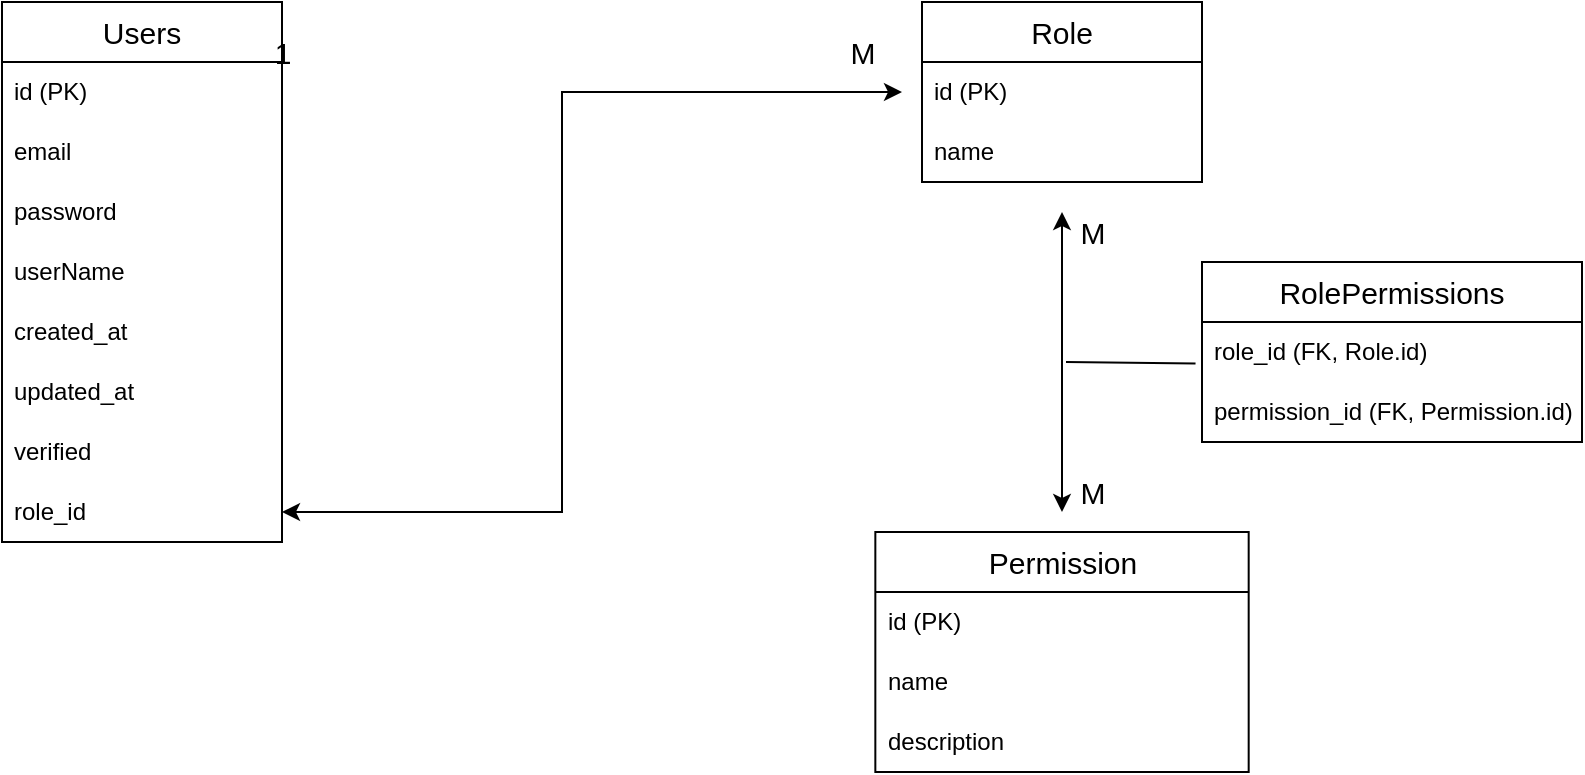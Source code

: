 <mxfile version="20.8.16" type="device"><diagram name="Página-1" id="5JbE0YPwjtw_ZdSgKkAG"><mxGraphModel dx="1036" dy="-1000" grid="1" gridSize="10" guides="1" tooltips="1" connect="1" arrows="1" fold="1" page="1" pageScale="1" pageWidth="1169" pageHeight="827" math="0" shadow="0"><root><mxCell id="0"/><mxCell id="1" parent="0"/><mxCell id="_2K2jgz-c4vT5hZxuE_W-1" value="Users" style="swimlane;fontStyle=0;childLayout=stackLayout;horizontal=1;startSize=30;horizontalStack=0;resizeParent=1;resizeParentMax=0;resizeLast=0;collapsible=1;marginBottom=0;whiteSpace=wrap;html=1;fontSize=15;" parent="1" vertex="1"><mxGeometry x="280" y="1860" width="140" height="270" as="geometry"/></mxCell><mxCell id="_2K2jgz-c4vT5hZxuE_W-2" value="id (PK)" style="text;strokeColor=none;fillColor=none;align=left;verticalAlign=middle;spacingLeft=4;spacingRight=4;overflow=hidden;points=[[0,0.5],[1,0.5]];portConstraint=eastwest;rotatable=0;whiteSpace=wrap;html=1;" parent="_2K2jgz-c4vT5hZxuE_W-1" vertex="1"><mxGeometry y="30" width="140" height="30" as="geometry"/></mxCell><mxCell id="_2K2jgz-c4vT5hZxuE_W-3" value="email" style="text;strokeColor=none;fillColor=none;align=left;verticalAlign=middle;spacingLeft=4;spacingRight=4;overflow=hidden;points=[[0,0.5],[1,0.5]];portConstraint=eastwest;rotatable=0;whiteSpace=wrap;html=1;" parent="_2K2jgz-c4vT5hZxuE_W-1" vertex="1"><mxGeometry y="60" width="140" height="30" as="geometry"/></mxCell><mxCell id="_2K2jgz-c4vT5hZxuE_W-4" value="password" style="text;strokeColor=none;fillColor=none;align=left;verticalAlign=middle;spacingLeft=4;spacingRight=4;overflow=hidden;points=[[0,0.5],[1,0.5]];portConstraint=eastwest;rotatable=0;whiteSpace=wrap;html=1;" parent="_2K2jgz-c4vT5hZxuE_W-1" vertex="1"><mxGeometry y="90" width="140" height="30" as="geometry"/></mxCell><mxCell id="_2K2jgz-c4vT5hZxuE_W-6" value="userName" style="text;strokeColor=none;fillColor=none;align=left;verticalAlign=middle;spacingLeft=4;spacingRight=4;overflow=hidden;points=[[0,0.5],[1,0.5]];portConstraint=eastwest;rotatable=0;whiteSpace=wrap;html=1;" parent="_2K2jgz-c4vT5hZxuE_W-1" vertex="1"><mxGeometry y="120" width="140" height="30" as="geometry"/></mxCell><mxCell id="_2K2jgz-c4vT5hZxuE_W-8" value="created_at" style="text;strokeColor=none;fillColor=none;align=left;verticalAlign=middle;spacingLeft=4;spacingRight=4;overflow=hidden;points=[[0,0.5],[1,0.5]];portConstraint=eastwest;rotatable=0;whiteSpace=wrap;html=1;" parent="_2K2jgz-c4vT5hZxuE_W-1" vertex="1"><mxGeometry y="150" width="140" height="30" as="geometry"/></mxCell><mxCell id="_2K2jgz-c4vT5hZxuE_W-9" value="updated_at" style="text;strokeColor=none;fillColor=none;align=left;verticalAlign=middle;spacingLeft=4;spacingRight=4;overflow=hidden;points=[[0,0.5],[1,0.5]];portConstraint=eastwest;rotatable=0;whiteSpace=wrap;html=1;" parent="_2K2jgz-c4vT5hZxuE_W-1" vertex="1"><mxGeometry y="180" width="140" height="30" as="geometry"/></mxCell><mxCell id="_2K2jgz-c4vT5hZxuE_W-37" value="verified" style="text;strokeColor=none;fillColor=none;align=left;verticalAlign=middle;spacingLeft=4;spacingRight=4;overflow=hidden;points=[[0,0.5],[1,0.5]];portConstraint=eastwest;rotatable=0;whiteSpace=wrap;html=1;" parent="_2K2jgz-c4vT5hZxuE_W-1" vertex="1"><mxGeometry y="210" width="140" height="30" as="geometry"/></mxCell><mxCell id="gDhZrjcvBihLGy1lq-t_-1" value="role_id" style="text;strokeColor=none;fillColor=none;align=left;verticalAlign=middle;spacingLeft=4;spacingRight=4;overflow=hidden;points=[[0,0.5],[1,0.5]];portConstraint=eastwest;rotatable=0;whiteSpace=wrap;html=1;" parent="_2K2jgz-c4vT5hZxuE_W-1" vertex="1"><mxGeometry y="240" width="140" height="30" as="geometry"/></mxCell><mxCell id="_2K2jgz-c4vT5hZxuE_W-10" value="Role" style="swimlane;fontStyle=0;childLayout=stackLayout;horizontal=1;startSize=30;horizontalStack=0;resizeParent=1;resizeParentMax=0;resizeLast=0;collapsible=1;marginBottom=0;whiteSpace=wrap;html=1;fontSize=15;" parent="1" vertex="1"><mxGeometry x="740" y="1860" width="140" height="90" as="geometry"/></mxCell><mxCell id="_2K2jgz-c4vT5hZxuE_W-11" value="id (PK)" style="text;strokeColor=none;fillColor=none;align=left;verticalAlign=middle;spacingLeft=4;spacingRight=4;overflow=hidden;points=[[0,0.5],[1,0.5]];portConstraint=eastwest;rotatable=0;whiteSpace=wrap;html=1;" parent="_2K2jgz-c4vT5hZxuE_W-10" vertex="1"><mxGeometry y="30" width="140" height="30" as="geometry"/></mxCell><mxCell id="_2K2jgz-c4vT5hZxuE_W-12" value="name" style="text;strokeColor=none;fillColor=none;align=left;verticalAlign=middle;spacingLeft=4;spacingRight=4;overflow=hidden;points=[[0,0.5],[1,0.5]];portConstraint=eastwest;rotatable=0;whiteSpace=wrap;html=1;" parent="_2K2jgz-c4vT5hZxuE_W-10" vertex="1"><mxGeometry y="60" width="140" height="30" as="geometry"/></mxCell><mxCell id="_2K2jgz-c4vT5hZxuE_W-21" value="Permission" style="swimlane;fontStyle=0;childLayout=stackLayout;horizontal=1;startSize=30;horizontalStack=0;resizeParent=1;resizeParentMax=0;resizeLast=0;collapsible=1;marginBottom=0;whiteSpace=wrap;html=1;fontSize=15;" parent="1" vertex="1"><mxGeometry x="716.67" y="2125" width="186.67" height="120" as="geometry"/></mxCell><mxCell id="_2K2jgz-c4vT5hZxuE_W-22" value="id (PK)" style="text;strokeColor=none;fillColor=none;align=left;verticalAlign=middle;spacingLeft=4;spacingRight=4;overflow=hidden;points=[[0,0.5],[1,0.5]];portConstraint=eastwest;rotatable=0;whiteSpace=wrap;html=1;" parent="_2K2jgz-c4vT5hZxuE_W-21" vertex="1"><mxGeometry y="30" width="186.67" height="30" as="geometry"/></mxCell><mxCell id="_2K2jgz-c4vT5hZxuE_W-23" value="name" style="text;strokeColor=none;fillColor=none;align=left;verticalAlign=middle;spacingLeft=4;spacingRight=4;overflow=hidden;points=[[0,0.5],[1,0.5]];portConstraint=eastwest;rotatable=0;whiteSpace=wrap;html=1;" parent="_2K2jgz-c4vT5hZxuE_W-21" vertex="1"><mxGeometry y="60" width="186.67" height="30" as="geometry"/></mxCell><mxCell id="_2K2jgz-c4vT5hZxuE_W-24" value="description" style="text;strokeColor=none;fillColor=none;align=left;verticalAlign=middle;spacingLeft=4;spacingRight=4;overflow=hidden;points=[[0,0.5],[1,0.5]];portConstraint=eastwest;rotatable=0;whiteSpace=wrap;html=1;" parent="_2K2jgz-c4vT5hZxuE_W-21" vertex="1"><mxGeometry y="90" width="186.67" height="30" as="geometry"/></mxCell><mxCell id="_2K2jgz-c4vT5hZxuE_W-26" value="" style="endArrow=classic;startArrow=classic;html=1;rounded=0;fontSize=15;" parent="1" edge="1"><mxGeometry width="50" height="50" relative="1" as="geometry"><mxPoint x="810" y="2115" as="sourcePoint"/><mxPoint x="810" y="1965" as="targetPoint"/></mxGeometry></mxCell><mxCell id="_2K2jgz-c4vT5hZxuE_W-27" value="M" style="text;html=1;align=center;verticalAlign=middle;resizable=0;points=[];autosize=1;strokeColor=none;fillColor=none;fontSize=15;" parent="1" vertex="1"><mxGeometry x="805" y="1960" width="40" height="30" as="geometry"/></mxCell><mxCell id="_2K2jgz-c4vT5hZxuE_W-28" value="M" style="text;html=1;align=center;verticalAlign=middle;resizable=0;points=[];autosize=1;strokeColor=none;fillColor=none;fontSize=15;" parent="1" vertex="1"><mxGeometry x="805" y="2090" width="40" height="30" as="geometry"/></mxCell><mxCell id="_2K2jgz-c4vT5hZxuE_W-29" value="" style="endArrow=classic;startArrow=classic;html=1;rounded=0;fontSize=15;exitX=1;exitY=0.5;exitDx=0;exitDy=0;" parent="1" edge="1" source="gDhZrjcvBihLGy1lq-t_-1"><mxGeometry width="50" height="50" relative="1" as="geometry"><mxPoint x="400" y="1905" as="sourcePoint"/><mxPoint x="730" y="1905" as="targetPoint"/><Array as="points"><mxPoint x="560" y="2115"/><mxPoint x="560" y="1905"/></Array></mxGeometry></mxCell><mxCell id="_2K2jgz-c4vT5hZxuE_W-30" value="1" style="text;html=1;align=center;verticalAlign=middle;resizable=0;points=[];autosize=1;strokeColor=none;fillColor=none;fontSize=15;" parent="1" vertex="1"><mxGeometry x="405" y="1870" width="30" height="30" as="geometry"/></mxCell><mxCell id="_2K2jgz-c4vT5hZxuE_W-31" value="M" style="text;html=1;align=center;verticalAlign=middle;resizable=0;points=[];autosize=1;strokeColor=none;fillColor=none;fontSize=15;" parent="1" vertex="1"><mxGeometry x="690" y="1870" width="40" height="30" as="geometry"/></mxCell><mxCell id="_2K2jgz-c4vT5hZxuE_W-34" value="RolePermissions" style="swimlane;fontStyle=0;childLayout=stackLayout;horizontal=1;startSize=30;horizontalStack=0;resizeParent=1;resizeParentMax=0;resizeLast=0;collapsible=1;marginBottom=0;whiteSpace=wrap;html=1;fontSize=15;" parent="1" vertex="1"><mxGeometry x="880" y="1990" width="190" height="90" as="geometry"/></mxCell><mxCell id="_2K2jgz-c4vT5hZxuE_W-36" value="role_id (FK, Role.id)" style="text;strokeColor=none;fillColor=none;align=left;verticalAlign=middle;spacingLeft=4;spacingRight=4;overflow=hidden;points=[[0,0.5],[1,0.5]];portConstraint=eastwest;rotatable=0;whiteSpace=wrap;html=1;" parent="_2K2jgz-c4vT5hZxuE_W-34" vertex="1"><mxGeometry y="30" width="190" height="30" as="geometry"/></mxCell><mxCell id="_2K2jgz-c4vT5hZxuE_W-35" value="permission_id (FK, Permission.id)" style="text;strokeColor=none;fillColor=none;align=left;verticalAlign=middle;spacingLeft=4;spacingRight=4;overflow=hidden;points=[[0,0.5],[1,0.5]];portConstraint=eastwest;rotatable=0;whiteSpace=wrap;html=1;" parent="_2K2jgz-c4vT5hZxuE_W-34" vertex="1"><mxGeometry y="60" width="190" height="30" as="geometry"/></mxCell><mxCell id="_2K2jgz-c4vT5hZxuE_W-38" value="" style="endArrow=none;html=1;rounded=0;fontSize=15;entryX=-0.017;entryY=0.69;entryDx=0;entryDy=0;entryPerimeter=0;" parent="1" target="_2K2jgz-c4vT5hZxuE_W-36" edge="1"><mxGeometry width="50" height="50" relative="1" as="geometry"><mxPoint x="812" y="2040" as="sourcePoint"/><mxPoint x="844.68" y="2010" as="targetPoint"/></mxGeometry></mxCell></root></mxGraphModel></diagram></mxfile>